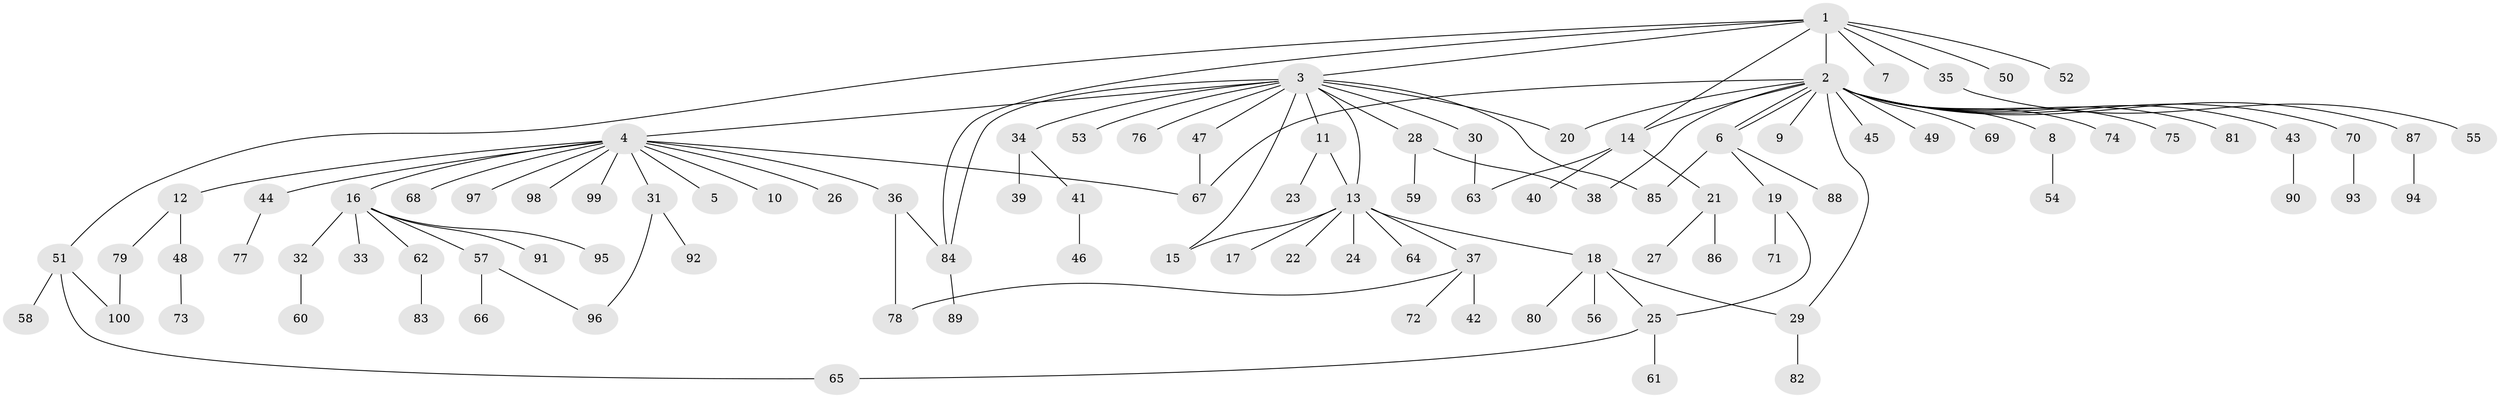// Generated by graph-tools (version 1.1) at 2025/38/02/21/25 10:38:54]
// undirected, 100 vertices, 117 edges
graph export_dot {
graph [start="1"]
  node [color=gray90,style=filled];
  1;
  2;
  3;
  4;
  5;
  6;
  7;
  8;
  9;
  10;
  11;
  12;
  13;
  14;
  15;
  16;
  17;
  18;
  19;
  20;
  21;
  22;
  23;
  24;
  25;
  26;
  27;
  28;
  29;
  30;
  31;
  32;
  33;
  34;
  35;
  36;
  37;
  38;
  39;
  40;
  41;
  42;
  43;
  44;
  45;
  46;
  47;
  48;
  49;
  50;
  51;
  52;
  53;
  54;
  55;
  56;
  57;
  58;
  59;
  60;
  61;
  62;
  63;
  64;
  65;
  66;
  67;
  68;
  69;
  70;
  71;
  72;
  73;
  74;
  75;
  76;
  77;
  78;
  79;
  80;
  81;
  82;
  83;
  84;
  85;
  86;
  87;
  88;
  89;
  90;
  91;
  92;
  93;
  94;
  95;
  96;
  97;
  98;
  99;
  100;
  1 -- 2;
  1 -- 3;
  1 -- 7;
  1 -- 14;
  1 -- 35;
  1 -- 50;
  1 -- 51;
  1 -- 52;
  1 -- 84;
  2 -- 6;
  2 -- 6;
  2 -- 8;
  2 -- 9;
  2 -- 14;
  2 -- 20;
  2 -- 29;
  2 -- 38;
  2 -- 43;
  2 -- 45;
  2 -- 49;
  2 -- 67;
  2 -- 69;
  2 -- 70;
  2 -- 74;
  2 -- 75;
  2 -- 81;
  2 -- 87;
  3 -- 4;
  3 -- 11;
  3 -- 13;
  3 -- 15;
  3 -- 20;
  3 -- 28;
  3 -- 30;
  3 -- 34;
  3 -- 47;
  3 -- 53;
  3 -- 76;
  3 -- 84;
  3 -- 85;
  4 -- 5;
  4 -- 10;
  4 -- 12;
  4 -- 16;
  4 -- 26;
  4 -- 31;
  4 -- 36;
  4 -- 44;
  4 -- 67;
  4 -- 68;
  4 -- 97;
  4 -- 98;
  4 -- 99;
  6 -- 19;
  6 -- 85;
  6 -- 88;
  8 -- 54;
  11 -- 13;
  11 -- 23;
  12 -- 48;
  12 -- 79;
  13 -- 15;
  13 -- 17;
  13 -- 18;
  13 -- 22;
  13 -- 24;
  13 -- 37;
  13 -- 64;
  14 -- 21;
  14 -- 40;
  14 -- 63;
  16 -- 32;
  16 -- 33;
  16 -- 57;
  16 -- 62;
  16 -- 91;
  16 -- 95;
  18 -- 25;
  18 -- 29;
  18 -- 56;
  18 -- 80;
  19 -- 25;
  19 -- 71;
  21 -- 27;
  21 -- 86;
  25 -- 61;
  25 -- 65;
  28 -- 38;
  28 -- 59;
  29 -- 82;
  30 -- 63;
  31 -- 92;
  31 -- 96;
  32 -- 60;
  34 -- 39;
  34 -- 41;
  35 -- 55;
  36 -- 78;
  36 -- 84;
  37 -- 42;
  37 -- 72;
  37 -- 78;
  41 -- 46;
  43 -- 90;
  44 -- 77;
  47 -- 67;
  48 -- 73;
  51 -- 58;
  51 -- 65;
  51 -- 100;
  57 -- 66;
  57 -- 96;
  62 -- 83;
  70 -- 93;
  79 -- 100;
  84 -- 89;
  87 -- 94;
}
